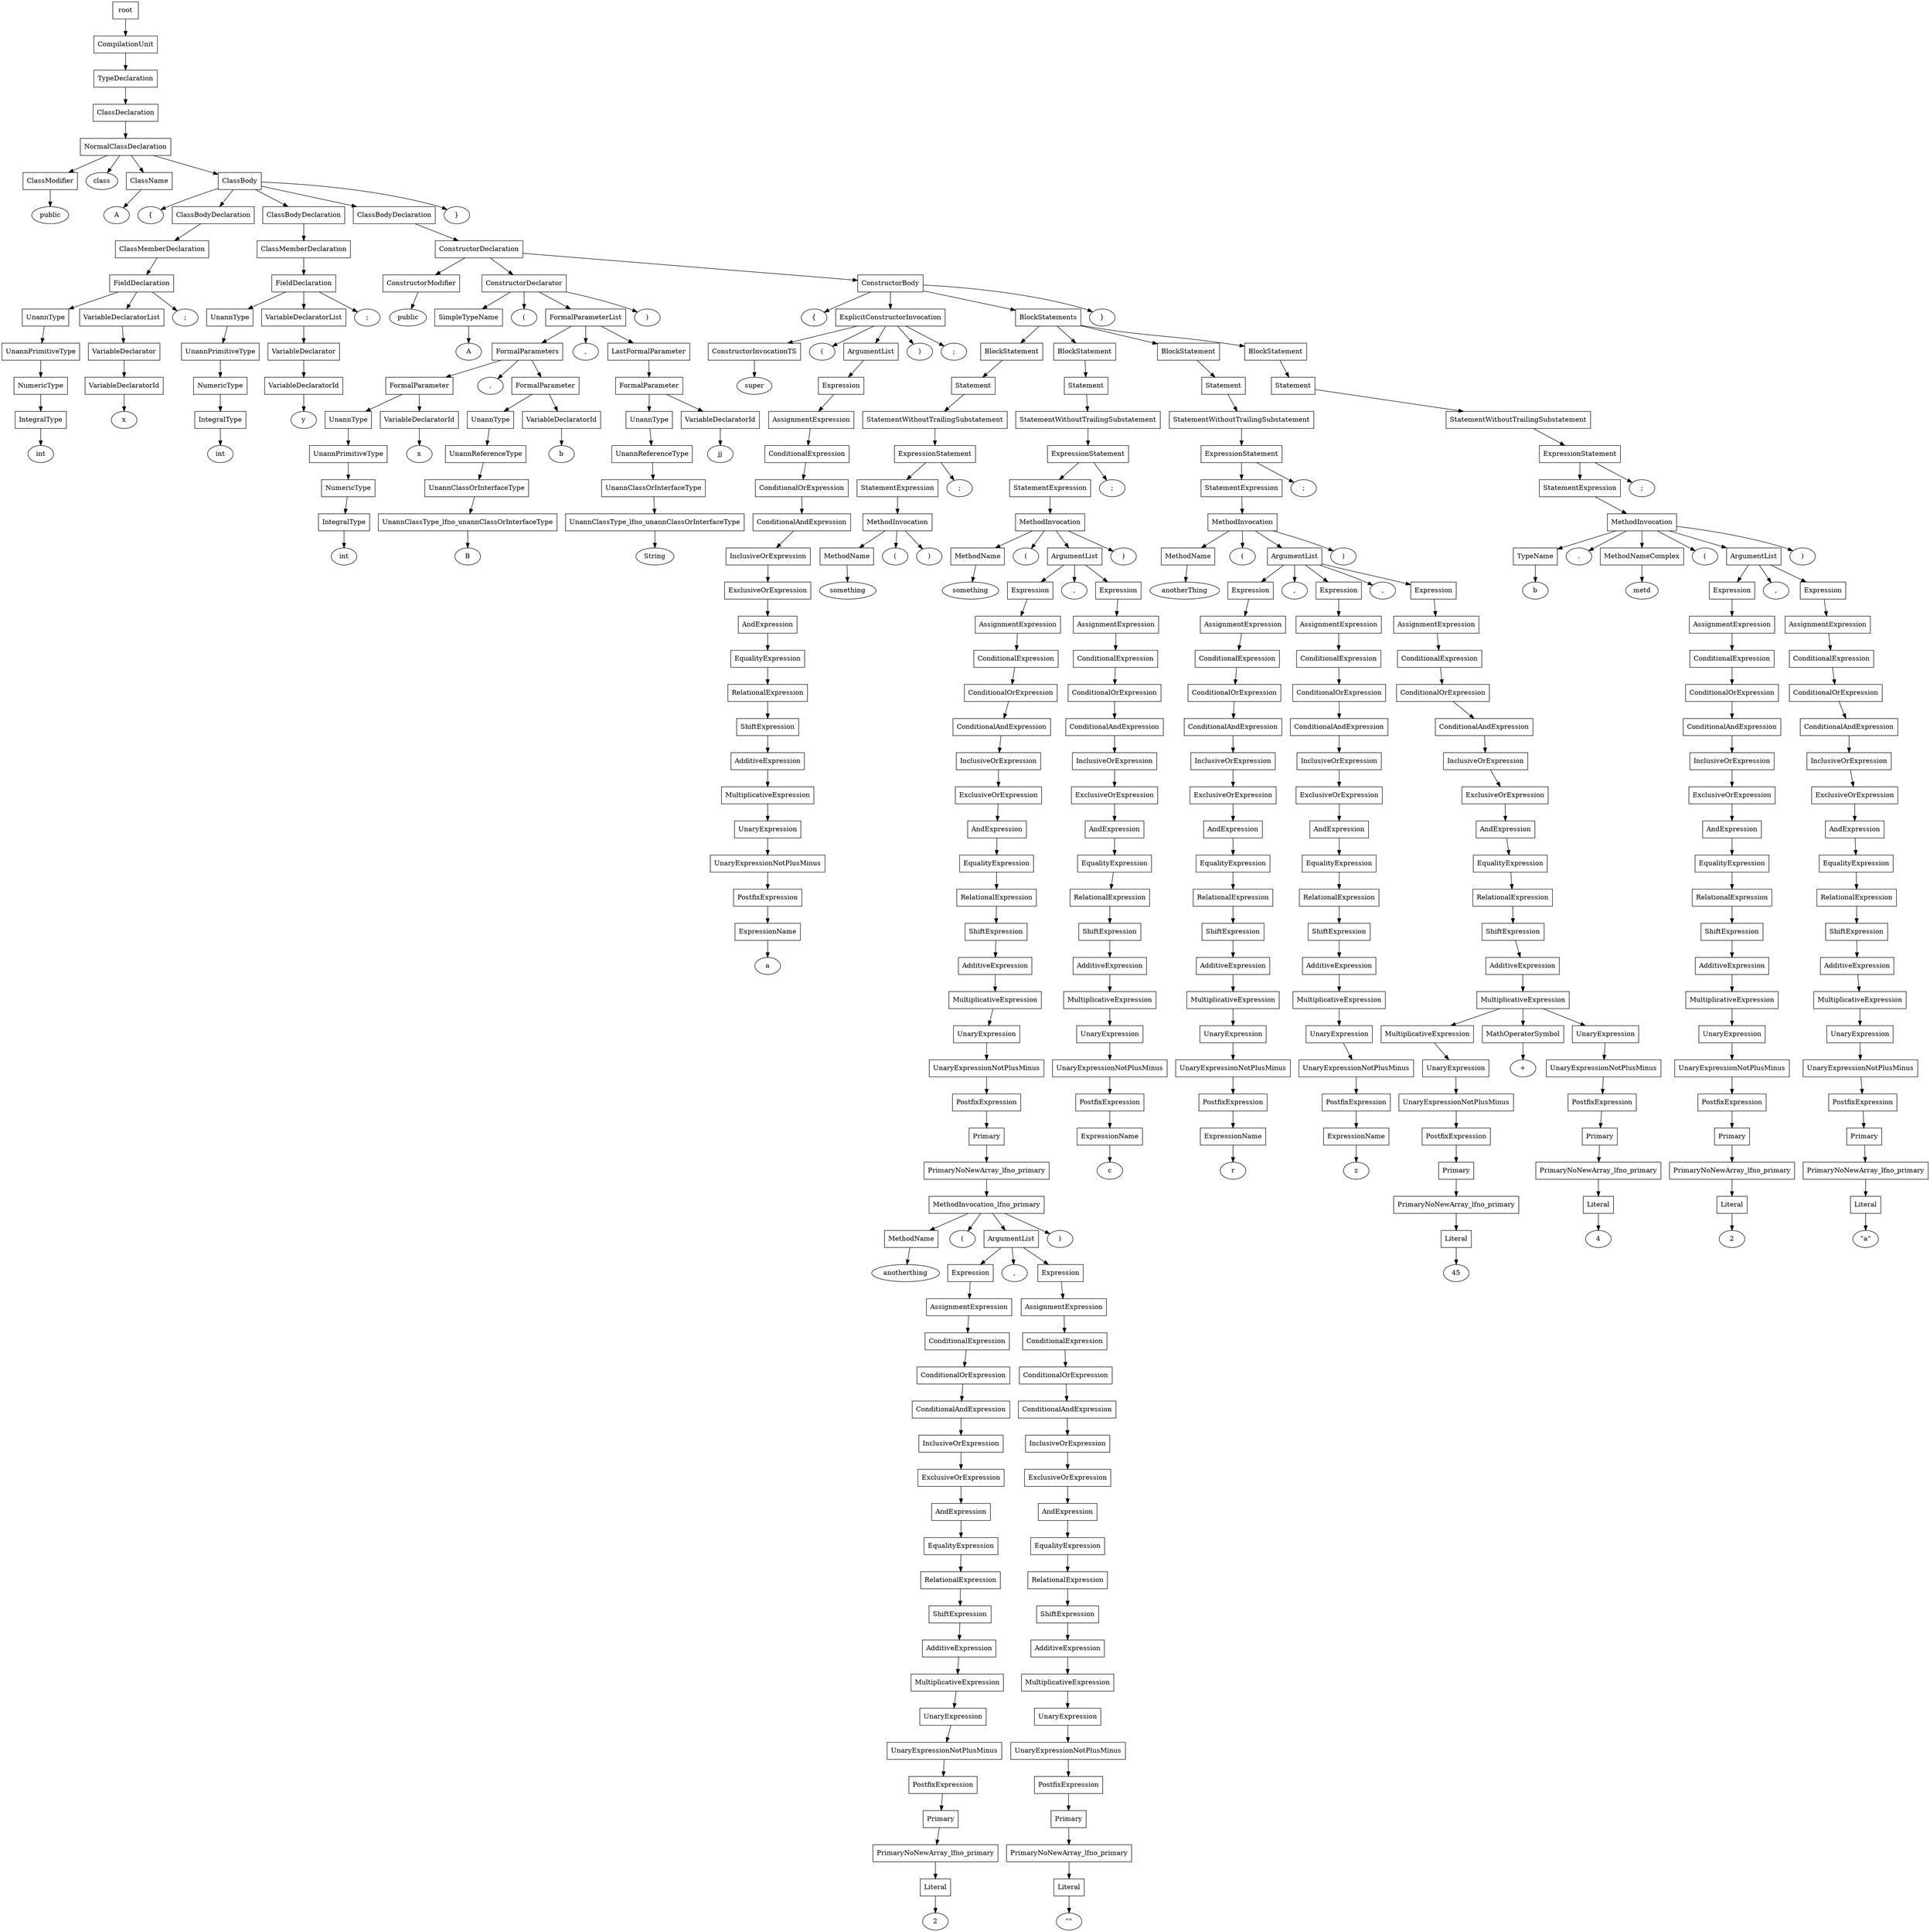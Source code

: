digraph G {
	splines="TRUE";
	n_0 [label="root", shape="rectangle"]
	n_0 -> n_1
	n_1 [label="CompilationUnit", shape="rectangle"]
	n_1 -> n_2
	n_2 [label="TypeDeclaration", shape="rectangle"]
	n_2 -> n_3
	n_3 [label="ClassDeclaration", shape="rectangle"]
	n_3 -> n_4
	n_4 [label="NormalClassDeclaration", shape="rectangle"]
	n_4 -> n_5
	n_5 [label="ClassModifier", shape="rectangle"]
	n_5 -> n_9
	n_9 [label="public", shape="ellipse"]
	n_4 -> n_6
	n_6 [label="class", shape="ellipse"]
	n_4 -> n_7
	n_7 [label="ClassName", shape="rectangle"]
	n_7 -> n_10
	n_10 [label="A", shape="ellipse"]
	n_4 -> n_8
	n_8 [label="ClassBody", shape="rectangle"]
	n_8 -> n_11
	n_11 [label="{", shape="ellipse"]
	n_8 -> n_12
	n_12 [label="ClassBodyDeclaration", shape="rectangle"]
	n_12 -> n_16
	n_16 [label="ClassMemberDeclaration", shape="rectangle"]
	n_16 -> n_19
	n_19 [label="FieldDeclaration", shape="rectangle"]
	n_19 -> n_24
	n_24 [label="UnannType", shape="rectangle"]
	n_24 -> n_39
	n_39 [label="UnannPrimitiveType", shape="rectangle"]
	n_39 -> n_56
	n_56 [label="NumericType", shape="rectangle"]
	n_56 -> n_70
	n_70 [label="IntegralType", shape="rectangle"]
	n_70 -> n_85
	n_85 [label="int", shape="ellipse"]
	n_19 -> n_25
	n_25 [label="VariableDeclaratorList", shape="rectangle"]
	n_25 -> n_40
	n_40 [label="VariableDeclarator", shape="rectangle"]
	n_40 -> n_57
	n_57 [label="VariableDeclaratorId", shape="rectangle"]
	n_57 -> n_71
	n_71 [label="x", shape="ellipse"]
	n_19 -> n_26
	n_26 [label=";", shape="ellipse"]
	n_8 -> n_13
	n_13 [label="ClassBodyDeclaration", shape="rectangle"]
	n_13 -> n_17
	n_17 [label="ClassMemberDeclaration", shape="rectangle"]
	n_17 -> n_20
	n_20 [label="FieldDeclaration", shape="rectangle"]
	n_20 -> n_27
	n_27 [label="UnannType", shape="rectangle"]
	n_27 -> n_41
	n_41 [label="UnannPrimitiveType", shape="rectangle"]
	n_41 -> n_58
	n_58 [label="NumericType", shape="rectangle"]
	n_58 -> n_72
	n_72 [label="IntegralType", shape="rectangle"]
	n_72 -> n_86
	n_86 [label="int", shape="ellipse"]
	n_20 -> n_28
	n_28 [label="VariableDeclaratorList", shape="rectangle"]
	n_28 -> n_42
	n_42 [label="VariableDeclarator", shape="rectangle"]
	n_42 -> n_59
	n_59 [label="VariableDeclaratorId", shape="rectangle"]
	n_59 -> n_73
	n_73 [label="y", shape="ellipse"]
	n_20 -> n_29
	n_29 [label=";", shape="ellipse"]
	n_8 -> n_14
	n_14 [label="ClassBodyDeclaration", shape="rectangle"]
	n_14 -> n_18
	n_18 [label="ConstructorDeclaration", shape="rectangle"]
	n_18 -> n_21
	n_21 [label="ConstructorModifier", shape="rectangle"]
	n_21 -> n_30
	n_30 [label="public", shape="ellipse"]
	n_18 -> n_22
	n_22 [label="ConstructorDeclarator", shape="rectangle"]
	n_22 -> n_31
	n_31 [label="SimpleTypeName", shape="rectangle"]
	n_31 -> n_43
	n_43 [label="A", shape="ellipse"]
	n_22 -> n_32
	n_32 [label="(", shape="ellipse"]
	n_22 -> n_33
	n_33 [label="FormalParameterList", shape="rectangle"]
	n_33 -> n_44
	n_44 [label="FormalParameters", shape="rectangle"]
	n_44 -> n_60
	n_60 [label="FormalParameter", shape="rectangle"]
	n_60 -> n_74
	n_74 [label="UnannType", shape="rectangle"]
	n_74 -> n_87
	n_87 [label="UnannPrimitiveType", shape="rectangle"]
	n_87 -> n_98
	n_98 [label="NumericType", shape="rectangle"]
	n_98 -> n_110
	n_110 [label="IntegralType", shape="rectangle"]
	n_110 -> n_118
	n_118 [label="int", shape="ellipse"]
	n_60 -> n_75
	n_75 [label="VariableDeclaratorId", shape="rectangle"]
	n_75 -> n_88
	n_88 [label="x", shape="ellipse"]
	n_44 -> n_61
	n_61 [label=",", shape="ellipse"]
	n_44 -> n_62
	n_62 [label="FormalParameter", shape="rectangle"]
	n_62 -> n_76
	n_76 [label="UnannType", shape="rectangle"]
	n_76 -> n_89
	n_89 [label="UnannReferenceType", shape="rectangle"]
	n_89 -> n_99
	n_99 [label="UnannClassOrInterfaceType", shape="rectangle"]
	n_99 -> n_111
	n_111 [label="UnannClassType_lfno_unannClassOrInterfaceType", shape="rectangle"]
	n_111 -> n_119
	n_119 [label="B", shape="ellipse"]
	n_62 -> n_77
	n_77 [label="VariableDeclaratorId", shape="rectangle"]
	n_77 -> n_90
	n_90 [label="b", shape="ellipse"]
	n_33 -> n_45
	n_45 [label=",", shape="ellipse"]
	n_33 -> n_46
	n_46 [label="LastFormalParameter", shape="rectangle"]
	n_46 -> n_63
	n_63 [label="FormalParameter", shape="rectangle"]
	n_63 -> n_78
	n_78 [label="UnannType", shape="rectangle"]
	n_78 -> n_91
	n_91 [label="UnannReferenceType", shape="rectangle"]
	n_91 -> n_100
	n_100 [label="UnannClassOrInterfaceType", shape="rectangle"]
	n_100 -> n_112
	n_112 [label="UnannClassType_lfno_unannClassOrInterfaceType", shape="rectangle"]
	n_112 -> n_120
	n_120 [label="String", shape="ellipse"]
	n_63 -> n_79
	n_79 [label="VariableDeclaratorId", shape="rectangle"]
	n_79 -> n_92
	n_92 [label="jj", shape="ellipse"]
	n_22 -> n_34
	n_34 [label=")", shape="ellipse"]
	n_18 -> n_23
	n_23 [label="ConstructorBody", shape="rectangle"]
	n_23 -> n_35
	n_35 [label="{", shape="ellipse"]
	n_23 -> n_36
	n_36 [label="ExplicitConstructorInvocation", shape="rectangle"]
	n_36 -> n_47
	n_47 [label="ConstructorInvocationTS", shape="rectangle"]
	n_47 -> n_64
	n_64 [label="super", shape="ellipse"]
	n_36 -> n_48
	n_48 [label="(", shape="ellipse"]
	n_36 -> n_49
	n_49 [label="ArgumentList", shape="rectangle"]
	n_49 -> n_65
	n_65 [label="Expression", shape="rectangle"]
	n_65 -> n_80
	n_80 [label="AssignmentExpression", shape="rectangle"]
	n_80 -> n_93
	n_93 [label="ConditionalExpression", shape="rectangle"]
	n_93 -> n_101
	n_101 [label="ConditionalOrExpression", shape="rectangle"]
	n_101 -> n_113
	n_113 [label="ConditionalAndExpression", shape="rectangle"]
	n_113 -> n_121
	n_121 [label="InclusiveOrExpression", shape="rectangle"]
	n_121 -> n_139
	n_139 [label="ExclusiveOrExpression", shape="rectangle"]
	n_139 -> n_156
	n_156 [label="AndExpression", shape="rectangle"]
	n_156 -> n_164
	n_164 [label="EqualityExpression", shape="rectangle"]
	n_164 -> n_172
	n_172 [label="RelationalExpression", shape="rectangle"]
	n_172 -> n_180
	n_180 [label="ShiftExpression", shape="rectangle"]
	n_180 -> n_188
	n_188 [label="AdditiveExpression", shape="rectangle"]
	n_188 -> n_196
	n_196 [label="MultiplicativeExpression", shape="rectangle"]
	n_196 -> n_204
	n_204 [label="UnaryExpression", shape="rectangle"]
	n_204 -> n_212
	n_212 [label="UnaryExpressionNotPlusMinus", shape="rectangle"]
	n_212 -> n_220
	n_220 [label="PostfixExpression", shape="rectangle"]
	n_220 -> n_228
	n_228 [label="ExpressionName", shape="rectangle"]
	n_228 -> n_236
	n_236 [label="a", shape="ellipse"]
	n_36 -> n_50
	n_50 [label=")", shape="ellipse"]
	n_36 -> n_51
	n_51 [label=";", shape="ellipse"]
	n_23 -> n_37
	n_37 [label="BlockStatements", shape="rectangle"]
	n_37 -> n_52
	n_52 [label="BlockStatement", shape="rectangle"]
	n_52 -> n_66
	n_66 [label="Statement", shape="rectangle"]
	n_66 -> n_81
	n_81 [label="StatementWithoutTrailingSubstatement", shape="rectangle"]
	n_81 -> n_94
	n_94 [label="ExpressionStatement", shape="rectangle"]
	n_94 -> n_102
	n_102 [label="StatementExpression", shape="rectangle"]
	n_102 -> n_114
	n_114 [label="MethodInvocation", shape="rectangle"]
	n_114 -> n_122
	n_122 [label="MethodName", shape="rectangle"]
	n_122 -> n_140
	n_140 [label="something", shape="ellipse"]
	n_114 -> n_123
	n_123 [label="(", shape="ellipse"]
	n_114 -> n_124
	n_124 [label=")", shape="ellipse"]
	n_94 -> n_103
	n_103 [label=";", shape="ellipse"]
	n_37 -> n_53
	n_53 [label="BlockStatement", shape="rectangle"]
	n_53 -> n_67
	n_67 [label="Statement", shape="rectangle"]
	n_67 -> n_82
	n_82 [label="StatementWithoutTrailingSubstatement", shape="rectangle"]
	n_82 -> n_95
	n_95 [label="ExpressionStatement", shape="rectangle"]
	n_95 -> n_104
	n_104 [label="StatementExpression", shape="rectangle"]
	n_104 -> n_115
	n_115 [label="MethodInvocation", shape="rectangle"]
	n_115 -> n_125
	n_125 [label="MethodName", shape="rectangle"]
	n_125 -> n_141
	n_141 [label="something", shape="ellipse"]
	n_115 -> n_126
	n_126 [label="(", shape="ellipse"]
	n_115 -> n_127
	n_127 [label="ArgumentList", shape="rectangle"]
	n_127 -> n_142
	n_142 [label="Expression", shape="rectangle"]
	n_142 -> n_157
	n_157 [label="AssignmentExpression", shape="rectangle"]
	n_157 -> n_165
	n_165 [label="ConditionalExpression", shape="rectangle"]
	n_165 -> n_173
	n_173 [label="ConditionalOrExpression", shape="rectangle"]
	n_173 -> n_181
	n_181 [label="ConditionalAndExpression", shape="rectangle"]
	n_181 -> n_189
	n_189 [label="InclusiveOrExpression", shape="rectangle"]
	n_189 -> n_197
	n_197 [label="ExclusiveOrExpression", shape="rectangle"]
	n_197 -> n_205
	n_205 [label="AndExpression", shape="rectangle"]
	n_205 -> n_213
	n_213 [label="EqualityExpression", shape="rectangle"]
	n_213 -> n_221
	n_221 [label="RelationalExpression", shape="rectangle"]
	n_221 -> n_229
	n_229 [label="ShiftExpression", shape="rectangle"]
	n_229 -> n_237
	n_237 [label="AdditiveExpression", shape="rectangle"]
	n_237 -> n_244
	n_244 [label="MultiplicativeExpression", shape="rectangle"]
	n_244 -> n_251
	n_251 [label="UnaryExpression", shape="rectangle"]
	n_251 -> n_260
	n_260 [label="UnaryExpressionNotPlusMinus", shape="rectangle"]
	n_260 -> n_269
	n_269 [label="PostfixExpression", shape="rectangle"]
	n_269 -> n_277
	n_277 [label="Primary", shape="rectangle"]
	n_277 -> n_285
	n_285 [label="PrimaryNoNewArray_lfno_primary", shape="rectangle"]
	n_285 -> n_293
	n_293 [label="MethodInvocation_lfno_primary", shape="rectangle"]
	n_293 -> n_298
	n_298 [label="MethodName", shape="rectangle"]
	n_298 -> n_306
	n_306 [label="anotherthing", shape="ellipse"]
	n_293 -> n_299
	n_299 [label="(", shape="ellipse"]
	n_293 -> n_300
	n_300 [label="ArgumentList", shape="rectangle"]
	n_300 -> n_307
	n_307 [label="Expression", shape="rectangle"]
	n_307 -> n_311
	n_311 [label="AssignmentExpression", shape="rectangle"]
	n_311 -> n_313
	n_313 [label="ConditionalExpression", shape="rectangle"]
	n_313 -> n_315
	n_315 [label="ConditionalOrExpression", shape="rectangle"]
	n_315 -> n_317
	n_317 [label="ConditionalAndExpression", shape="rectangle"]
	n_317 -> n_319
	n_319 [label="InclusiveOrExpression", shape="rectangle"]
	n_319 -> n_321
	n_321 [label="ExclusiveOrExpression", shape="rectangle"]
	n_321 -> n_323
	n_323 [label="AndExpression", shape="rectangle"]
	n_323 -> n_325
	n_325 [label="EqualityExpression", shape="rectangle"]
	n_325 -> n_327
	n_327 [label="RelationalExpression", shape="rectangle"]
	n_327 -> n_329
	n_329 [label="ShiftExpression", shape="rectangle"]
	n_329 -> n_331
	n_331 [label="AdditiveExpression", shape="rectangle"]
	n_331 -> n_333
	n_333 [label="MultiplicativeExpression", shape="rectangle"]
	n_333 -> n_335
	n_335 [label="UnaryExpression", shape="rectangle"]
	n_335 -> n_337
	n_337 [label="UnaryExpressionNotPlusMinus", shape="rectangle"]
	n_337 -> n_339
	n_339 [label="PostfixExpression", shape="rectangle"]
	n_339 -> n_341
	n_341 [label="Primary", shape="rectangle"]
	n_341 -> n_343
	n_343 [label="PrimaryNoNewArray_lfno_primary", shape="rectangle"]
	n_343 -> n_345
	n_345 [label="Literal", shape="rectangle"]
	n_345 -> n_347
	n_347 [label="2", shape="ellipse"]
	n_300 -> n_308
	n_308 [label=",", shape="ellipse"]
	n_300 -> n_309
	n_309 [label="Expression", shape="rectangle"]
	n_309 -> n_312
	n_312 [label="AssignmentExpression", shape="rectangle"]
	n_312 -> n_314
	n_314 [label="ConditionalExpression", shape="rectangle"]
	n_314 -> n_316
	n_316 [label="ConditionalOrExpression", shape="rectangle"]
	n_316 -> n_318
	n_318 [label="ConditionalAndExpression", shape="rectangle"]
	n_318 -> n_320
	n_320 [label="InclusiveOrExpression", shape="rectangle"]
	n_320 -> n_322
	n_322 [label="ExclusiveOrExpression", shape="rectangle"]
	n_322 -> n_324
	n_324 [label="AndExpression", shape="rectangle"]
	n_324 -> n_326
	n_326 [label="EqualityExpression", shape="rectangle"]
	n_326 -> n_328
	n_328 [label="RelationalExpression", shape="rectangle"]
	n_328 -> n_330
	n_330 [label="ShiftExpression", shape="rectangle"]
	n_330 -> n_332
	n_332 [label="AdditiveExpression", shape="rectangle"]
	n_332 -> n_334
	n_334 [label="MultiplicativeExpression", shape="rectangle"]
	n_334 -> n_336
	n_336 [label="UnaryExpression", shape="rectangle"]
	n_336 -> n_338
	n_338 [label="UnaryExpressionNotPlusMinus", shape="rectangle"]
	n_338 -> n_340
	n_340 [label="PostfixExpression", shape="rectangle"]
	n_340 -> n_342
	n_342 [label="Primary", shape="rectangle"]
	n_342 -> n_344
	n_344 [label="PrimaryNoNewArray_lfno_primary", shape="rectangle"]
	n_344 -> n_346
	n_346 [label="Literal", shape="rectangle"]
	n_346 -> n_348
	n_348 [label="\"\"", shape="ellipse"]
	n_293 -> n_301
	n_301 [label=")", shape="ellipse"]
	n_127 -> n_143
	n_143 [label=",", shape="ellipse"]
	n_127 -> n_144
	n_144 [label="Expression", shape="rectangle"]
	n_144 -> n_158
	n_158 [label="AssignmentExpression", shape="rectangle"]
	n_158 -> n_166
	n_166 [label="ConditionalExpression", shape="rectangle"]
	n_166 -> n_174
	n_174 [label="ConditionalOrExpression", shape="rectangle"]
	n_174 -> n_182
	n_182 [label="ConditionalAndExpression", shape="rectangle"]
	n_182 -> n_190
	n_190 [label="InclusiveOrExpression", shape="rectangle"]
	n_190 -> n_198
	n_198 [label="ExclusiveOrExpression", shape="rectangle"]
	n_198 -> n_206
	n_206 [label="AndExpression", shape="rectangle"]
	n_206 -> n_214
	n_214 [label="EqualityExpression", shape="rectangle"]
	n_214 -> n_222
	n_222 [label="RelationalExpression", shape="rectangle"]
	n_222 -> n_230
	n_230 [label="ShiftExpression", shape="rectangle"]
	n_230 -> n_238
	n_238 [label="AdditiveExpression", shape="rectangle"]
	n_238 -> n_245
	n_245 [label="MultiplicativeExpression", shape="rectangle"]
	n_245 -> n_252
	n_252 [label="UnaryExpression", shape="rectangle"]
	n_252 -> n_261
	n_261 [label="UnaryExpressionNotPlusMinus", shape="rectangle"]
	n_261 -> n_270
	n_270 [label="PostfixExpression", shape="rectangle"]
	n_270 -> n_278
	n_278 [label="ExpressionName", shape="rectangle"]
	n_278 -> n_286
	n_286 [label="c", shape="ellipse"]
	n_115 -> n_128
	n_128 [label=")", shape="ellipse"]
	n_95 -> n_105
	n_105 [label=";", shape="ellipse"]
	n_37 -> n_54
	n_54 [label="BlockStatement", shape="rectangle"]
	n_54 -> n_68
	n_68 [label="Statement", shape="rectangle"]
	n_68 -> n_83
	n_83 [label="StatementWithoutTrailingSubstatement", shape="rectangle"]
	n_83 -> n_96
	n_96 [label="ExpressionStatement", shape="rectangle"]
	n_96 -> n_106
	n_106 [label="StatementExpression", shape="rectangle"]
	n_106 -> n_116
	n_116 [label="MethodInvocation", shape="rectangle"]
	n_116 -> n_129
	n_129 [label="MethodName", shape="rectangle"]
	n_129 -> n_145
	n_145 [label="anotherThing", shape="ellipse"]
	n_116 -> n_130
	n_130 [label="(", shape="ellipse"]
	n_116 -> n_131
	n_131 [label="ArgumentList", shape="rectangle"]
	n_131 -> n_146
	n_146 [label="Expression", shape="rectangle"]
	n_146 -> n_159
	n_159 [label="AssignmentExpression", shape="rectangle"]
	n_159 -> n_167
	n_167 [label="ConditionalExpression", shape="rectangle"]
	n_167 -> n_175
	n_175 [label="ConditionalOrExpression", shape="rectangle"]
	n_175 -> n_183
	n_183 [label="ConditionalAndExpression", shape="rectangle"]
	n_183 -> n_191
	n_191 [label="InclusiveOrExpression", shape="rectangle"]
	n_191 -> n_199
	n_199 [label="ExclusiveOrExpression", shape="rectangle"]
	n_199 -> n_207
	n_207 [label="AndExpression", shape="rectangle"]
	n_207 -> n_215
	n_215 [label="EqualityExpression", shape="rectangle"]
	n_215 -> n_223
	n_223 [label="RelationalExpression", shape="rectangle"]
	n_223 -> n_231
	n_231 [label="ShiftExpression", shape="rectangle"]
	n_231 -> n_239
	n_239 [label="AdditiveExpression", shape="rectangle"]
	n_239 -> n_246
	n_246 [label="MultiplicativeExpression", shape="rectangle"]
	n_246 -> n_253
	n_253 [label="UnaryExpression", shape="rectangle"]
	n_253 -> n_262
	n_262 [label="UnaryExpressionNotPlusMinus", shape="rectangle"]
	n_262 -> n_271
	n_271 [label="PostfixExpression", shape="rectangle"]
	n_271 -> n_279
	n_279 [label="ExpressionName", shape="rectangle"]
	n_279 -> n_287
	n_287 [label="r", shape="ellipse"]
	n_131 -> n_147
	n_147 [label=",", shape="ellipse"]
	n_131 -> n_148
	n_148 [label="Expression", shape="rectangle"]
	n_148 -> n_160
	n_160 [label="AssignmentExpression", shape="rectangle"]
	n_160 -> n_168
	n_168 [label="ConditionalExpression", shape="rectangle"]
	n_168 -> n_176
	n_176 [label="ConditionalOrExpression", shape="rectangle"]
	n_176 -> n_184
	n_184 [label="ConditionalAndExpression", shape="rectangle"]
	n_184 -> n_192
	n_192 [label="InclusiveOrExpression", shape="rectangle"]
	n_192 -> n_200
	n_200 [label="ExclusiveOrExpression", shape="rectangle"]
	n_200 -> n_208
	n_208 [label="AndExpression", shape="rectangle"]
	n_208 -> n_216
	n_216 [label="EqualityExpression", shape="rectangle"]
	n_216 -> n_224
	n_224 [label="RelationalExpression", shape="rectangle"]
	n_224 -> n_232
	n_232 [label="ShiftExpression", shape="rectangle"]
	n_232 -> n_240
	n_240 [label="AdditiveExpression", shape="rectangle"]
	n_240 -> n_247
	n_247 [label="MultiplicativeExpression", shape="rectangle"]
	n_247 -> n_254
	n_254 [label="UnaryExpression", shape="rectangle"]
	n_254 -> n_263
	n_263 [label="UnaryExpressionNotPlusMinus", shape="rectangle"]
	n_263 -> n_272
	n_272 [label="PostfixExpression", shape="rectangle"]
	n_272 -> n_280
	n_280 [label="ExpressionName", shape="rectangle"]
	n_280 -> n_288
	n_288 [label="z", shape="ellipse"]
	n_131 -> n_149
	n_149 [label=",", shape="ellipse"]
	n_131 -> n_150
	n_150 [label="Expression", shape="rectangle"]
	n_150 -> n_161
	n_161 [label="AssignmentExpression", shape="rectangle"]
	n_161 -> n_169
	n_169 [label="ConditionalExpression", shape="rectangle"]
	n_169 -> n_177
	n_177 [label="ConditionalOrExpression", shape="rectangle"]
	n_177 -> n_185
	n_185 [label="ConditionalAndExpression", shape="rectangle"]
	n_185 -> n_193
	n_193 [label="InclusiveOrExpression", shape="rectangle"]
	n_193 -> n_201
	n_201 [label="ExclusiveOrExpression", shape="rectangle"]
	n_201 -> n_209
	n_209 [label="AndExpression", shape="rectangle"]
	n_209 -> n_217
	n_217 [label="EqualityExpression", shape="rectangle"]
	n_217 -> n_225
	n_225 [label="RelationalExpression", shape="rectangle"]
	n_225 -> n_233
	n_233 [label="ShiftExpression", shape="rectangle"]
	n_233 -> n_241
	n_241 [label="AdditiveExpression", shape="rectangle"]
	n_241 -> n_248
	n_248 [label="MultiplicativeExpression", shape="rectangle"]
	n_248 -> n_255
	n_255 [label="MultiplicativeExpression", shape="rectangle"]
	n_255 -> n_264
	n_264 [label="UnaryExpression", shape="rectangle"]
	n_264 -> n_273
	n_273 [label="UnaryExpressionNotPlusMinus", shape="rectangle"]
	n_273 -> n_281
	n_281 [label="PostfixExpression", shape="rectangle"]
	n_281 -> n_289
	n_289 [label="Primary", shape="rectangle"]
	n_289 -> n_294
	n_294 [label="PrimaryNoNewArray_lfno_primary", shape="rectangle"]
	n_294 -> n_302
	n_302 [label="Literal", shape="rectangle"]
	n_302 -> n_310
	n_310 [label="45", shape="ellipse"]
	n_248 -> n_256
	n_256 [label="MathOperatorSymbol", shape="rectangle"]
	n_256 -> n_265
	n_265 [label="+", shape="ellipse"]
	n_248 -> n_257
	n_257 [label="UnaryExpression", shape="rectangle"]
	n_257 -> n_266
	n_266 [label="UnaryExpressionNotPlusMinus", shape="rectangle"]
	n_266 -> n_274
	n_274 [label="PostfixExpression", shape="rectangle"]
	n_274 -> n_282
	n_282 [label="Primary", shape="rectangle"]
	n_282 -> n_290
	n_290 [label="PrimaryNoNewArray_lfno_primary", shape="rectangle"]
	n_290 -> n_295
	n_295 [label="Literal", shape="rectangle"]
	n_295 -> n_303
	n_303 [label="4", shape="ellipse"]
	n_116 -> n_132
	n_132 [label=")", shape="ellipse"]
	n_96 -> n_107
	n_107 [label=";", shape="ellipse"]
	n_37 -> n_55
	n_55 [label="BlockStatement", shape="rectangle"]
	n_55 -> n_69
	n_69 [label="Statement", shape="rectangle"]
	n_69 -> n_84
	n_84 [label="StatementWithoutTrailingSubstatement", shape="rectangle"]
	n_84 -> n_97
	n_97 [label="ExpressionStatement", shape="rectangle"]
	n_97 -> n_108
	n_108 [label="StatementExpression", shape="rectangle"]
	n_108 -> n_117
	n_117 [label="MethodInvocation", shape="rectangle"]
	n_117 -> n_133
	n_133 [label="TypeName", shape="rectangle"]
	n_133 -> n_151
	n_151 [label="b", shape="ellipse"]
	n_117 -> n_134
	n_134 [label=".", shape="ellipse"]
	n_117 -> n_135
	n_135 [label="MethodNameComplex", shape="rectangle"]
	n_135 -> n_152
	n_152 [label="metd", shape="ellipse"]
	n_117 -> n_136
	n_136 [label="(", shape="ellipse"]
	n_117 -> n_137
	n_137 [label="ArgumentList", shape="rectangle"]
	n_137 -> n_153
	n_153 [label="Expression", shape="rectangle"]
	n_153 -> n_162
	n_162 [label="AssignmentExpression", shape="rectangle"]
	n_162 -> n_170
	n_170 [label="ConditionalExpression", shape="rectangle"]
	n_170 -> n_178
	n_178 [label="ConditionalOrExpression", shape="rectangle"]
	n_178 -> n_186
	n_186 [label="ConditionalAndExpression", shape="rectangle"]
	n_186 -> n_194
	n_194 [label="InclusiveOrExpression", shape="rectangle"]
	n_194 -> n_202
	n_202 [label="ExclusiveOrExpression", shape="rectangle"]
	n_202 -> n_210
	n_210 [label="AndExpression", shape="rectangle"]
	n_210 -> n_218
	n_218 [label="EqualityExpression", shape="rectangle"]
	n_218 -> n_226
	n_226 [label="RelationalExpression", shape="rectangle"]
	n_226 -> n_234
	n_234 [label="ShiftExpression", shape="rectangle"]
	n_234 -> n_242
	n_242 [label="AdditiveExpression", shape="rectangle"]
	n_242 -> n_249
	n_249 [label="MultiplicativeExpression", shape="rectangle"]
	n_249 -> n_258
	n_258 [label="UnaryExpression", shape="rectangle"]
	n_258 -> n_267
	n_267 [label="UnaryExpressionNotPlusMinus", shape="rectangle"]
	n_267 -> n_275
	n_275 [label="PostfixExpression", shape="rectangle"]
	n_275 -> n_283
	n_283 [label="Primary", shape="rectangle"]
	n_283 -> n_291
	n_291 [label="PrimaryNoNewArray_lfno_primary", shape="rectangle"]
	n_291 -> n_296
	n_296 [label="Literal", shape="rectangle"]
	n_296 -> n_304
	n_304 [label="2", shape="ellipse"]
	n_137 -> n_154
	n_154 [label=",", shape="ellipse"]
	n_137 -> n_155
	n_155 [label="Expression", shape="rectangle"]
	n_155 -> n_163
	n_163 [label="AssignmentExpression", shape="rectangle"]
	n_163 -> n_171
	n_171 [label="ConditionalExpression", shape="rectangle"]
	n_171 -> n_179
	n_179 [label="ConditionalOrExpression", shape="rectangle"]
	n_179 -> n_187
	n_187 [label="ConditionalAndExpression", shape="rectangle"]
	n_187 -> n_195
	n_195 [label="InclusiveOrExpression", shape="rectangle"]
	n_195 -> n_203
	n_203 [label="ExclusiveOrExpression", shape="rectangle"]
	n_203 -> n_211
	n_211 [label="AndExpression", shape="rectangle"]
	n_211 -> n_219
	n_219 [label="EqualityExpression", shape="rectangle"]
	n_219 -> n_227
	n_227 [label="RelationalExpression", shape="rectangle"]
	n_227 -> n_235
	n_235 [label="ShiftExpression", shape="rectangle"]
	n_235 -> n_243
	n_243 [label="AdditiveExpression", shape="rectangle"]
	n_243 -> n_250
	n_250 [label="MultiplicativeExpression", shape="rectangle"]
	n_250 -> n_259
	n_259 [label="UnaryExpression", shape="rectangle"]
	n_259 -> n_268
	n_268 [label="UnaryExpressionNotPlusMinus", shape="rectangle"]
	n_268 -> n_276
	n_276 [label="PostfixExpression", shape="rectangle"]
	n_276 -> n_284
	n_284 [label="Primary", shape="rectangle"]
	n_284 -> n_292
	n_292 [label="PrimaryNoNewArray_lfno_primary", shape="rectangle"]
	n_292 -> n_297
	n_297 [label="Literal", shape="rectangle"]
	n_297 -> n_305
	n_305 [label="\"a\"", shape="ellipse"]
	n_117 -> n_138
	n_138 [label=")", shape="ellipse"]
	n_97 -> n_109
	n_109 [label=";", shape="ellipse"]
	n_23 -> n_38
	n_38 [label="}", shape="ellipse"]
	n_8 -> n_15
	n_15 [label="}", shape="ellipse"]
}